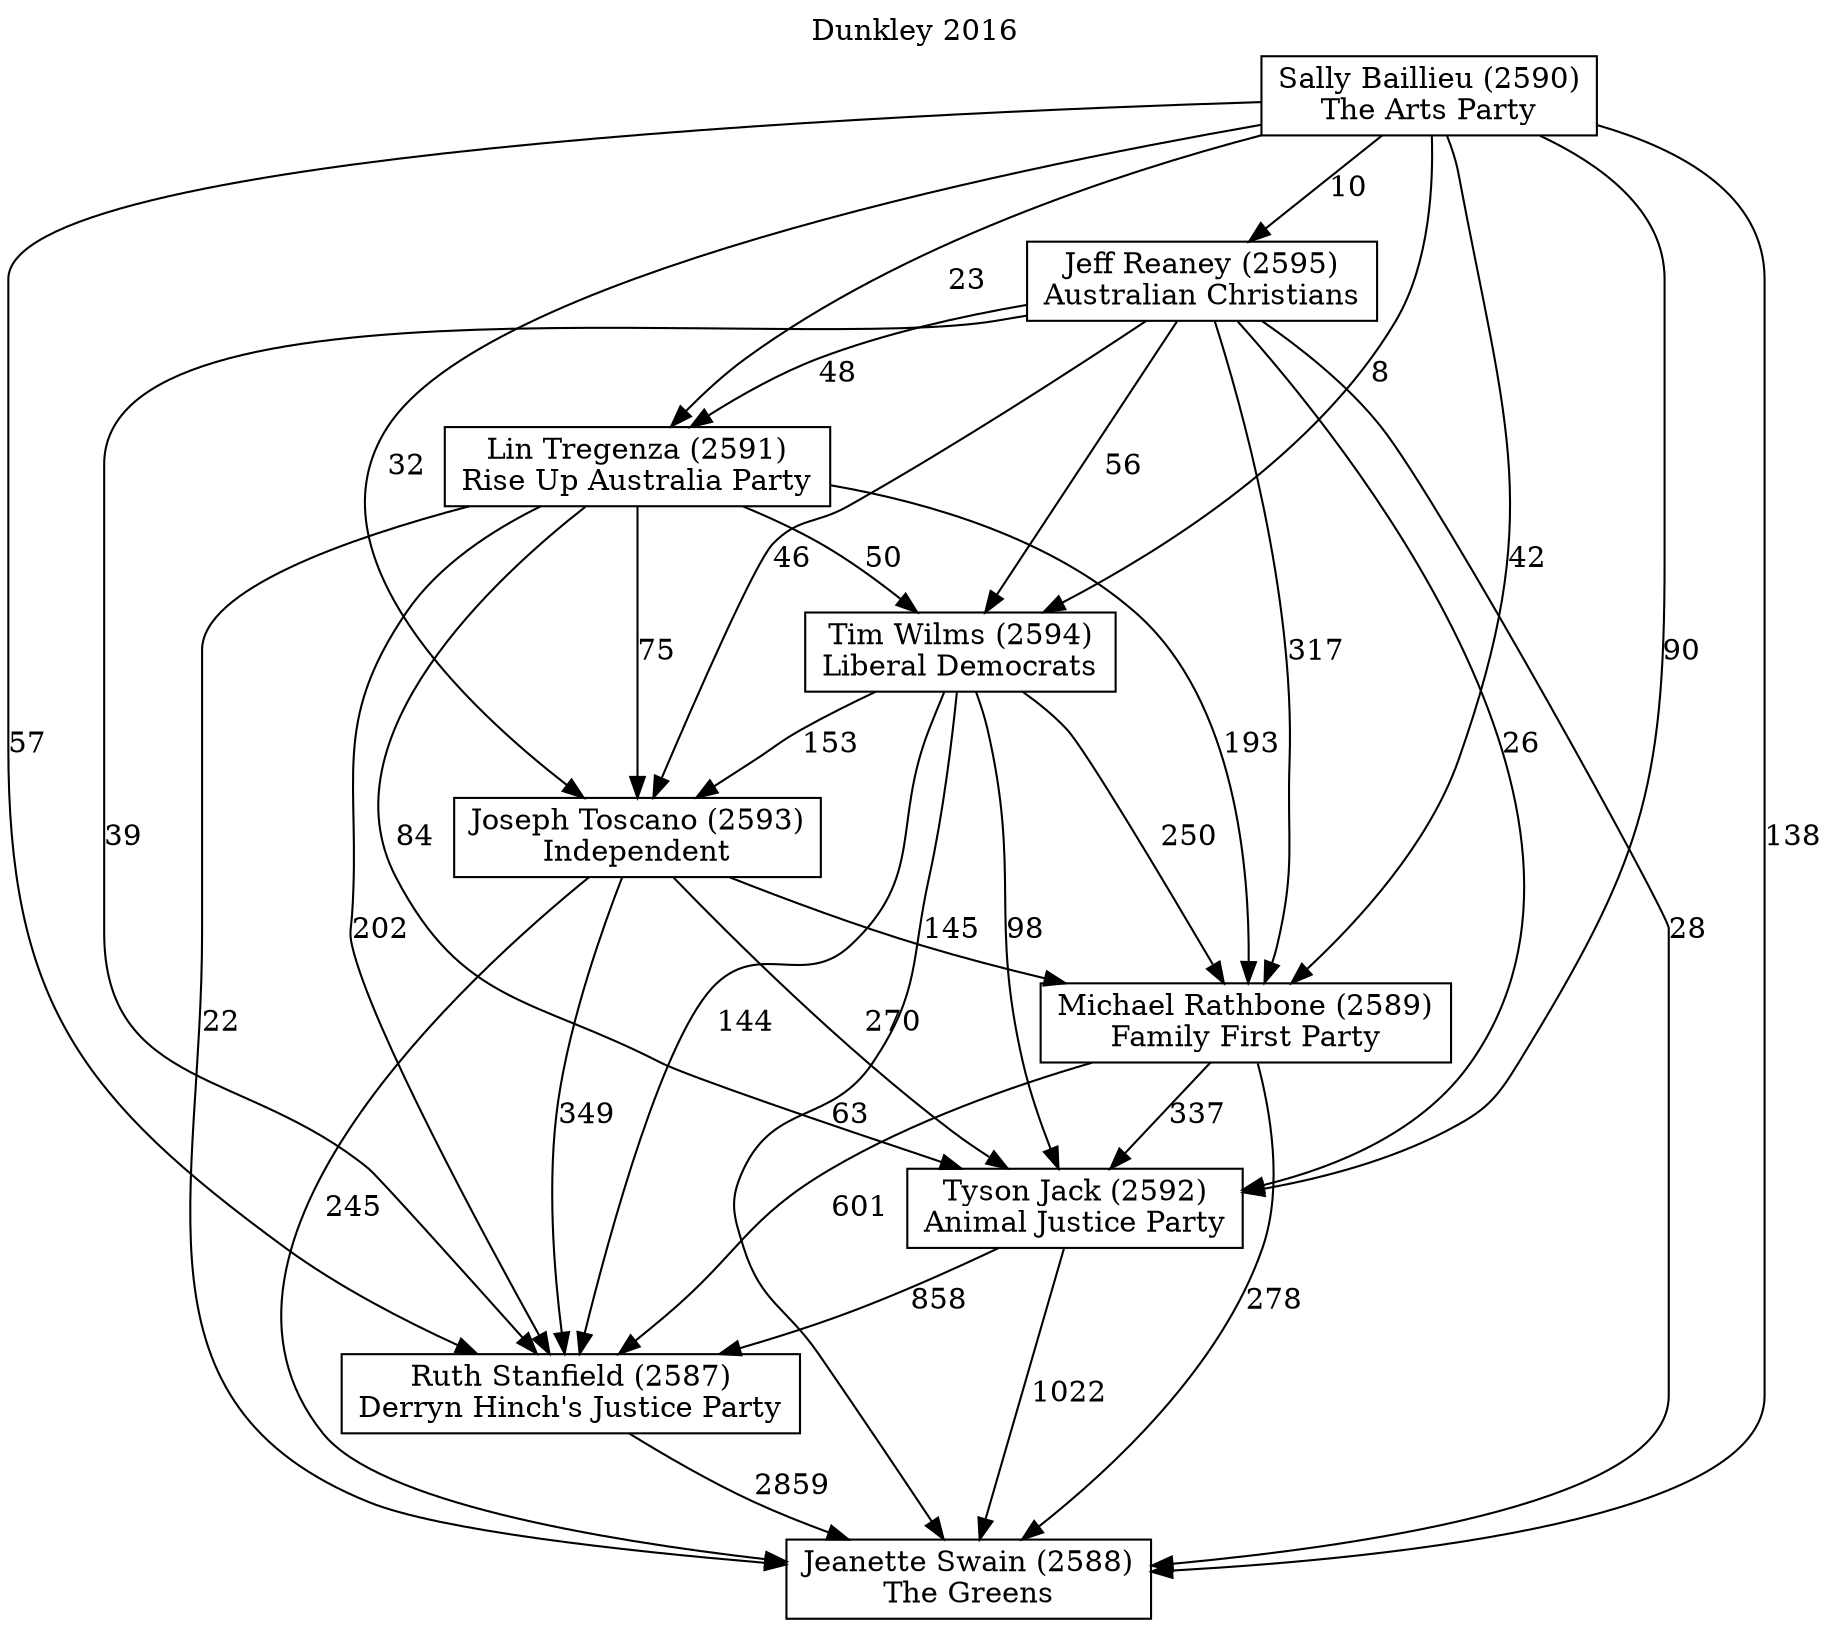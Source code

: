 // House preference flow
digraph "Jeanette Swain (2588)_Dunkley_2016" {
	graph [label="Dunkley 2016" labelloc=t]
	node [shape=box]
	"Jeanette Swain (2588)" [label="Jeanette Swain (2588)
The Greens"]
	"Ruth Stanfield (2587)" [label="Ruth Stanfield (2587)
Derryn Hinch's Justice Party"]
	"Tyson Jack (2592)" [label="Tyson Jack (2592)
Animal Justice Party"]
	"Michael Rathbone (2589)" [label="Michael Rathbone (2589)
Family First Party"]
	"Joseph Toscano (2593)" [label="Joseph Toscano (2593)
Independent"]
	"Tim Wilms (2594)" [label="Tim Wilms (2594)
Liberal Democrats"]
	"Lin Tregenza (2591)" [label="Lin Tregenza (2591)
Rise Up Australia Party"]
	"Jeff Reaney (2595)" [label="Jeff Reaney (2595)
Australian Christians"]
	"Sally Baillieu (2590)" [label="Sally Baillieu (2590)
The Arts Party"]
	"Jeanette Swain (2588)" [label="Jeanette Swain (2588)
The Greens"]
	"Tyson Jack (2592)" [label="Tyson Jack (2592)
Animal Justice Party"]
	"Michael Rathbone (2589)" [label="Michael Rathbone (2589)
Family First Party"]
	"Joseph Toscano (2593)" [label="Joseph Toscano (2593)
Independent"]
	"Tim Wilms (2594)" [label="Tim Wilms (2594)
Liberal Democrats"]
	"Lin Tregenza (2591)" [label="Lin Tregenza (2591)
Rise Up Australia Party"]
	"Jeff Reaney (2595)" [label="Jeff Reaney (2595)
Australian Christians"]
	"Sally Baillieu (2590)" [label="Sally Baillieu (2590)
The Arts Party"]
	"Jeanette Swain (2588)" [label="Jeanette Swain (2588)
The Greens"]
	"Michael Rathbone (2589)" [label="Michael Rathbone (2589)
Family First Party"]
	"Joseph Toscano (2593)" [label="Joseph Toscano (2593)
Independent"]
	"Tim Wilms (2594)" [label="Tim Wilms (2594)
Liberal Democrats"]
	"Lin Tregenza (2591)" [label="Lin Tregenza (2591)
Rise Up Australia Party"]
	"Jeff Reaney (2595)" [label="Jeff Reaney (2595)
Australian Christians"]
	"Sally Baillieu (2590)" [label="Sally Baillieu (2590)
The Arts Party"]
	"Jeanette Swain (2588)" [label="Jeanette Swain (2588)
The Greens"]
	"Joseph Toscano (2593)" [label="Joseph Toscano (2593)
Independent"]
	"Tim Wilms (2594)" [label="Tim Wilms (2594)
Liberal Democrats"]
	"Lin Tregenza (2591)" [label="Lin Tregenza (2591)
Rise Up Australia Party"]
	"Jeff Reaney (2595)" [label="Jeff Reaney (2595)
Australian Christians"]
	"Sally Baillieu (2590)" [label="Sally Baillieu (2590)
The Arts Party"]
	"Jeanette Swain (2588)" [label="Jeanette Swain (2588)
The Greens"]
	"Tim Wilms (2594)" [label="Tim Wilms (2594)
Liberal Democrats"]
	"Lin Tregenza (2591)" [label="Lin Tregenza (2591)
Rise Up Australia Party"]
	"Jeff Reaney (2595)" [label="Jeff Reaney (2595)
Australian Christians"]
	"Sally Baillieu (2590)" [label="Sally Baillieu (2590)
The Arts Party"]
	"Jeanette Swain (2588)" [label="Jeanette Swain (2588)
The Greens"]
	"Lin Tregenza (2591)" [label="Lin Tregenza (2591)
Rise Up Australia Party"]
	"Jeff Reaney (2595)" [label="Jeff Reaney (2595)
Australian Christians"]
	"Sally Baillieu (2590)" [label="Sally Baillieu (2590)
The Arts Party"]
	"Jeanette Swain (2588)" [label="Jeanette Swain (2588)
The Greens"]
	"Jeff Reaney (2595)" [label="Jeff Reaney (2595)
Australian Christians"]
	"Sally Baillieu (2590)" [label="Sally Baillieu (2590)
The Arts Party"]
	"Jeanette Swain (2588)" [label="Jeanette Swain (2588)
The Greens"]
	"Sally Baillieu (2590)" [label="Sally Baillieu (2590)
The Arts Party"]
	"Sally Baillieu (2590)" [label="Sally Baillieu (2590)
The Arts Party"]
	"Jeff Reaney (2595)" [label="Jeff Reaney (2595)
Australian Christians"]
	"Sally Baillieu (2590)" [label="Sally Baillieu (2590)
The Arts Party"]
	"Sally Baillieu (2590)" [label="Sally Baillieu (2590)
The Arts Party"]
	"Lin Tregenza (2591)" [label="Lin Tregenza (2591)
Rise Up Australia Party"]
	"Jeff Reaney (2595)" [label="Jeff Reaney (2595)
Australian Christians"]
	"Sally Baillieu (2590)" [label="Sally Baillieu (2590)
The Arts Party"]
	"Lin Tregenza (2591)" [label="Lin Tregenza (2591)
Rise Up Australia Party"]
	"Sally Baillieu (2590)" [label="Sally Baillieu (2590)
The Arts Party"]
	"Sally Baillieu (2590)" [label="Sally Baillieu (2590)
The Arts Party"]
	"Jeff Reaney (2595)" [label="Jeff Reaney (2595)
Australian Christians"]
	"Sally Baillieu (2590)" [label="Sally Baillieu (2590)
The Arts Party"]
	"Sally Baillieu (2590)" [label="Sally Baillieu (2590)
The Arts Party"]
	"Tim Wilms (2594)" [label="Tim Wilms (2594)
Liberal Democrats"]
	"Lin Tregenza (2591)" [label="Lin Tregenza (2591)
Rise Up Australia Party"]
	"Jeff Reaney (2595)" [label="Jeff Reaney (2595)
Australian Christians"]
	"Sally Baillieu (2590)" [label="Sally Baillieu (2590)
The Arts Party"]
	"Tim Wilms (2594)" [label="Tim Wilms (2594)
Liberal Democrats"]
	"Jeff Reaney (2595)" [label="Jeff Reaney (2595)
Australian Christians"]
	"Sally Baillieu (2590)" [label="Sally Baillieu (2590)
The Arts Party"]
	"Tim Wilms (2594)" [label="Tim Wilms (2594)
Liberal Democrats"]
	"Sally Baillieu (2590)" [label="Sally Baillieu (2590)
The Arts Party"]
	"Sally Baillieu (2590)" [label="Sally Baillieu (2590)
The Arts Party"]
	"Jeff Reaney (2595)" [label="Jeff Reaney (2595)
Australian Christians"]
	"Sally Baillieu (2590)" [label="Sally Baillieu (2590)
The Arts Party"]
	"Sally Baillieu (2590)" [label="Sally Baillieu (2590)
The Arts Party"]
	"Lin Tregenza (2591)" [label="Lin Tregenza (2591)
Rise Up Australia Party"]
	"Jeff Reaney (2595)" [label="Jeff Reaney (2595)
Australian Christians"]
	"Sally Baillieu (2590)" [label="Sally Baillieu (2590)
The Arts Party"]
	"Lin Tregenza (2591)" [label="Lin Tregenza (2591)
Rise Up Australia Party"]
	"Sally Baillieu (2590)" [label="Sally Baillieu (2590)
The Arts Party"]
	"Sally Baillieu (2590)" [label="Sally Baillieu (2590)
The Arts Party"]
	"Jeff Reaney (2595)" [label="Jeff Reaney (2595)
Australian Christians"]
	"Sally Baillieu (2590)" [label="Sally Baillieu (2590)
The Arts Party"]
	"Sally Baillieu (2590)" [label="Sally Baillieu (2590)
The Arts Party"]
	"Joseph Toscano (2593)" [label="Joseph Toscano (2593)
Independent"]
	"Tim Wilms (2594)" [label="Tim Wilms (2594)
Liberal Democrats"]
	"Lin Tregenza (2591)" [label="Lin Tregenza (2591)
Rise Up Australia Party"]
	"Jeff Reaney (2595)" [label="Jeff Reaney (2595)
Australian Christians"]
	"Sally Baillieu (2590)" [label="Sally Baillieu (2590)
The Arts Party"]
	"Joseph Toscano (2593)" [label="Joseph Toscano (2593)
Independent"]
	"Lin Tregenza (2591)" [label="Lin Tregenza (2591)
Rise Up Australia Party"]
	"Jeff Reaney (2595)" [label="Jeff Reaney (2595)
Australian Christians"]
	"Sally Baillieu (2590)" [label="Sally Baillieu (2590)
The Arts Party"]
	"Joseph Toscano (2593)" [label="Joseph Toscano (2593)
Independent"]
	"Jeff Reaney (2595)" [label="Jeff Reaney (2595)
Australian Christians"]
	"Sally Baillieu (2590)" [label="Sally Baillieu (2590)
The Arts Party"]
	"Joseph Toscano (2593)" [label="Joseph Toscano (2593)
Independent"]
	"Sally Baillieu (2590)" [label="Sally Baillieu (2590)
The Arts Party"]
	"Sally Baillieu (2590)" [label="Sally Baillieu (2590)
The Arts Party"]
	"Jeff Reaney (2595)" [label="Jeff Reaney (2595)
Australian Christians"]
	"Sally Baillieu (2590)" [label="Sally Baillieu (2590)
The Arts Party"]
	"Sally Baillieu (2590)" [label="Sally Baillieu (2590)
The Arts Party"]
	"Lin Tregenza (2591)" [label="Lin Tregenza (2591)
Rise Up Australia Party"]
	"Jeff Reaney (2595)" [label="Jeff Reaney (2595)
Australian Christians"]
	"Sally Baillieu (2590)" [label="Sally Baillieu (2590)
The Arts Party"]
	"Lin Tregenza (2591)" [label="Lin Tregenza (2591)
Rise Up Australia Party"]
	"Sally Baillieu (2590)" [label="Sally Baillieu (2590)
The Arts Party"]
	"Sally Baillieu (2590)" [label="Sally Baillieu (2590)
The Arts Party"]
	"Jeff Reaney (2595)" [label="Jeff Reaney (2595)
Australian Christians"]
	"Sally Baillieu (2590)" [label="Sally Baillieu (2590)
The Arts Party"]
	"Sally Baillieu (2590)" [label="Sally Baillieu (2590)
The Arts Party"]
	"Tim Wilms (2594)" [label="Tim Wilms (2594)
Liberal Democrats"]
	"Lin Tregenza (2591)" [label="Lin Tregenza (2591)
Rise Up Australia Party"]
	"Jeff Reaney (2595)" [label="Jeff Reaney (2595)
Australian Christians"]
	"Sally Baillieu (2590)" [label="Sally Baillieu (2590)
The Arts Party"]
	"Tim Wilms (2594)" [label="Tim Wilms (2594)
Liberal Democrats"]
	"Jeff Reaney (2595)" [label="Jeff Reaney (2595)
Australian Christians"]
	"Sally Baillieu (2590)" [label="Sally Baillieu (2590)
The Arts Party"]
	"Tim Wilms (2594)" [label="Tim Wilms (2594)
Liberal Democrats"]
	"Sally Baillieu (2590)" [label="Sally Baillieu (2590)
The Arts Party"]
	"Sally Baillieu (2590)" [label="Sally Baillieu (2590)
The Arts Party"]
	"Jeff Reaney (2595)" [label="Jeff Reaney (2595)
Australian Christians"]
	"Sally Baillieu (2590)" [label="Sally Baillieu (2590)
The Arts Party"]
	"Sally Baillieu (2590)" [label="Sally Baillieu (2590)
The Arts Party"]
	"Lin Tregenza (2591)" [label="Lin Tregenza (2591)
Rise Up Australia Party"]
	"Jeff Reaney (2595)" [label="Jeff Reaney (2595)
Australian Christians"]
	"Sally Baillieu (2590)" [label="Sally Baillieu (2590)
The Arts Party"]
	"Lin Tregenza (2591)" [label="Lin Tregenza (2591)
Rise Up Australia Party"]
	"Sally Baillieu (2590)" [label="Sally Baillieu (2590)
The Arts Party"]
	"Sally Baillieu (2590)" [label="Sally Baillieu (2590)
The Arts Party"]
	"Jeff Reaney (2595)" [label="Jeff Reaney (2595)
Australian Christians"]
	"Sally Baillieu (2590)" [label="Sally Baillieu (2590)
The Arts Party"]
	"Sally Baillieu (2590)" [label="Sally Baillieu (2590)
The Arts Party"]
	"Michael Rathbone (2589)" [label="Michael Rathbone (2589)
Family First Party"]
	"Joseph Toscano (2593)" [label="Joseph Toscano (2593)
Independent"]
	"Tim Wilms (2594)" [label="Tim Wilms (2594)
Liberal Democrats"]
	"Lin Tregenza (2591)" [label="Lin Tregenza (2591)
Rise Up Australia Party"]
	"Jeff Reaney (2595)" [label="Jeff Reaney (2595)
Australian Christians"]
	"Sally Baillieu (2590)" [label="Sally Baillieu (2590)
The Arts Party"]
	"Michael Rathbone (2589)" [label="Michael Rathbone (2589)
Family First Party"]
	"Tim Wilms (2594)" [label="Tim Wilms (2594)
Liberal Democrats"]
	"Lin Tregenza (2591)" [label="Lin Tregenza (2591)
Rise Up Australia Party"]
	"Jeff Reaney (2595)" [label="Jeff Reaney (2595)
Australian Christians"]
	"Sally Baillieu (2590)" [label="Sally Baillieu (2590)
The Arts Party"]
	"Michael Rathbone (2589)" [label="Michael Rathbone (2589)
Family First Party"]
	"Lin Tregenza (2591)" [label="Lin Tregenza (2591)
Rise Up Australia Party"]
	"Jeff Reaney (2595)" [label="Jeff Reaney (2595)
Australian Christians"]
	"Sally Baillieu (2590)" [label="Sally Baillieu (2590)
The Arts Party"]
	"Michael Rathbone (2589)" [label="Michael Rathbone (2589)
Family First Party"]
	"Jeff Reaney (2595)" [label="Jeff Reaney (2595)
Australian Christians"]
	"Sally Baillieu (2590)" [label="Sally Baillieu (2590)
The Arts Party"]
	"Michael Rathbone (2589)" [label="Michael Rathbone (2589)
Family First Party"]
	"Sally Baillieu (2590)" [label="Sally Baillieu (2590)
The Arts Party"]
	"Sally Baillieu (2590)" [label="Sally Baillieu (2590)
The Arts Party"]
	"Jeff Reaney (2595)" [label="Jeff Reaney (2595)
Australian Christians"]
	"Sally Baillieu (2590)" [label="Sally Baillieu (2590)
The Arts Party"]
	"Sally Baillieu (2590)" [label="Sally Baillieu (2590)
The Arts Party"]
	"Lin Tregenza (2591)" [label="Lin Tregenza (2591)
Rise Up Australia Party"]
	"Jeff Reaney (2595)" [label="Jeff Reaney (2595)
Australian Christians"]
	"Sally Baillieu (2590)" [label="Sally Baillieu (2590)
The Arts Party"]
	"Lin Tregenza (2591)" [label="Lin Tregenza (2591)
Rise Up Australia Party"]
	"Sally Baillieu (2590)" [label="Sally Baillieu (2590)
The Arts Party"]
	"Sally Baillieu (2590)" [label="Sally Baillieu (2590)
The Arts Party"]
	"Jeff Reaney (2595)" [label="Jeff Reaney (2595)
Australian Christians"]
	"Sally Baillieu (2590)" [label="Sally Baillieu (2590)
The Arts Party"]
	"Sally Baillieu (2590)" [label="Sally Baillieu (2590)
The Arts Party"]
	"Tim Wilms (2594)" [label="Tim Wilms (2594)
Liberal Democrats"]
	"Lin Tregenza (2591)" [label="Lin Tregenza (2591)
Rise Up Australia Party"]
	"Jeff Reaney (2595)" [label="Jeff Reaney (2595)
Australian Christians"]
	"Sally Baillieu (2590)" [label="Sally Baillieu (2590)
The Arts Party"]
	"Tim Wilms (2594)" [label="Tim Wilms (2594)
Liberal Democrats"]
	"Jeff Reaney (2595)" [label="Jeff Reaney (2595)
Australian Christians"]
	"Sally Baillieu (2590)" [label="Sally Baillieu (2590)
The Arts Party"]
	"Tim Wilms (2594)" [label="Tim Wilms (2594)
Liberal Democrats"]
	"Sally Baillieu (2590)" [label="Sally Baillieu (2590)
The Arts Party"]
	"Sally Baillieu (2590)" [label="Sally Baillieu (2590)
The Arts Party"]
	"Jeff Reaney (2595)" [label="Jeff Reaney (2595)
Australian Christians"]
	"Sally Baillieu (2590)" [label="Sally Baillieu (2590)
The Arts Party"]
	"Sally Baillieu (2590)" [label="Sally Baillieu (2590)
The Arts Party"]
	"Lin Tregenza (2591)" [label="Lin Tregenza (2591)
Rise Up Australia Party"]
	"Jeff Reaney (2595)" [label="Jeff Reaney (2595)
Australian Christians"]
	"Sally Baillieu (2590)" [label="Sally Baillieu (2590)
The Arts Party"]
	"Lin Tregenza (2591)" [label="Lin Tregenza (2591)
Rise Up Australia Party"]
	"Sally Baillieu (2590)" [label="Sally Baillieu (2590)
The Arts Party"]
	"Sally Baillieu (2590)" [label="Sally Baillieu (2590)
The Arts Party"]
	"Jeff Reaney (2595)" [label="Jeff Reaney (2595)
Australian Christians"]
	"Sally Baillieu (2590)" [label="Sally Baillieu (2590)
The Arts Party"]
	"Sally Baillieu (2590)" [label="Sally Baillieu (2590)
The Arts Party"]
	"Joseph Toscano (2593)" [label="Joseph Toscano (2593)
Independent"]
	"Tim Wilms (2594)" [label="Tim Wilms (2594)
Liberal Democrats"]
	"Lin Tregenza (2591)" [label="Lin Tregenza (2591)
Rise Up Australia Party"]
	"Jeff Reaney (2595)" [label="Jeff Reaney (2595)
Australian Christians"]
	"Sally Baillieu (2590)" [label="Sally Baillieu (2590)
The Arts Party"]
	"Joseph Toscano (2593)" [label="Joseph Toscano (2593)
Independent"]
	"Lin Tregenza (2591)" [label="Lin Tregenza (2591)
Rise Up Australia Party"]
	"Jeff Reaney (2595)" [label="Jeff Reaney (2595)
Australian Christians"]
	"Sally Baillieu (2590)" [label="Sally Baillieu (2590)
The Arts Party"]
	"Joseph Toscano (2593)" [label="Joseph Toscano (2593)
Independent"]
	"Jeff Reaney (2595)" [label="Jeff Reaney (2595)
Australian Christians"]
	"Sally Baillieu (2590)" [label="Sally Baillieu (2590)
The Arts Party"]
	"Joseph Toscano (2593)" [label="Joseph Toscano (2593)
Independent"]
	"Sally Baillieu (2590)" [label="Sally Baillieu (2590)
The Arts Party"]
	"Sally Baillieu (2590)" [label="Sally Baillieu (2590)
The Arts Party"]
	"Jeff Reaney (2595)" [label="Jeff Reaney (2595)
Australian Christians"]
	"Sally Baillieu (2590)" [label="Sally Baillieu (2590)
The Arts Party"]
	"Sally Baillieu (2590)" [label="Sally Baillieu (2590)
The Arts Party"]
	"Lin Tregenza (2591)" [label="Lin Tregenza (2591)
Rise Up Australia Party"]
	"Jeff Reaney (2595)" [label="Jeff Reaney (2595)
Australian Christians"]
	"Sally Baillieu (2590)" [label="Sally Baillieu (2590)
The Arts Party"]
	"Lin Tregenza (2591)" [label="Lin Tregenza (2591)
Rise Up Australia Party"]
	"Sally Baillieu (2590)" [label="Sally Baillieu (2590)
The Arts Party"]
	"Sally Baillieu (2590)" [label="Sally Baillieu (2590)
The Arts Party"]
	"Jeff Reaney (2595)" [label="Jeff Reaney (2595)
Australian Christians"]
	"Sally Baillieu (2590)" [label="Sally Baillieu (2590)
The Arts Party"]
	"Sally Baillieu (2590)" [label="Sally Baillieu (2590)
The Arts Party"]
	"Tim Wilms (2594)" [label="Tim Wilms (2594)
Liberal Democrats"]
	"Lin Tregenza (2591)" [label="Lin Tregenza (2591)
Rise Up Australia Party"]
	"Jeff Reaney (2595)" [label="Jeff Reaney (2595)
Australian Christians"]
	"Sally Baillieu (2590)" [label="Sally Baillieu (2590)
The Arts Party"]
	"Tim Wilms (2594)" [label="Tim Wilms (2594)
Liberal Democrats"]
	"Jeff Reaney (2595)" [label="Jeff Reaney (2595)
Australian Christians"]
	"Sally Baillieu (2590)" [label="Sally Baillieu (2590)
The Arts Party"]
	"Tim Wilms (2594)" [label="Tim Wilms (2594)
Liberal Democrats"]
	"Sally Baillieu (2590)" [label="Sally Baillieu (2590)
The Arts Party"]
	"Sally Baillieu (2590)" [label="Sally Baillieu (2590)
The Arts Party"]
	"Jeff Reaney (2595)" [label="Jeff Reaney (2595)
Australian Christians"]
	"Sally Baillieu (2590)" [label="Sally Baillieu (2590)
The Arts Party"]
	"Sally Baillieu (2590)" [label="Sally Baillieu (2590)
The Arts Party"]
	"Lin Tregenza (2591)" [label="Lin Tregenza (2591)
Rise Up Australia Party"]
	"Jeff Reaney (2595)" [label="Jeff Reaney (2595)
Australian Christians"]
	"Sally Baillieu (2590)" [label="Sally Baillieu (2590)
The Arts Party"]
	"Lin Tregenza (2591)" [label="Lin Tregenza (2591)
Rise Up Australia Party"]
	"Sally Baillieu (2590)" [label="Sally Baillieu (2590)
The Arts Party"]
	"Sally Baillieu (2590)" [label="Sally Baillieu (2590)
The Arts Party"]
	"Jeff Reaney (2595)" [label="Jeff Reaney (2595)
Australian Christians"]
	"Sally Baillieu (2590)" [label="Sally Baillieu (2590)
The Arts Party"]
	"Sally Baillieu (2590)" [label="Sally Baillieu (2590)
The Arts Party"]
	"Tyson Jack (2592)" [label="Tyson Jack (2592)
Animal Justice Party"]
	"Michael Rathbone (2589)" [label="Michael Rathbone (2589)
Family First Party"]
	"Joseph Toscano (2593)" [label="Joseph Toscano (2593)
Independent"]
	"Tim Wilms (2594)" [label="Tim Wilms (2594)
Liberal Democrats"]
	"Lin Tregenza (2591)" [label="Lin Tregenza (2591)
Rise Up Australia Party"]
	"Jeff Reaney (2595)" [label="Jeff Reaney (2595)
Australian Christians"]
	"Sally Baillieu (2590)" [label="Sally Baillieu (2590)
The Arts Party"]
	"Tyson Jack (2592)" [label="Tyson Jack (2592)
Animal Justice Party"]
	"Joseph Toscano (2593)" [label="Joseph Toscano (2593)
Independent"]
	"Tim Wilms (2594)" [label="Tim Wilms (2594)
Liberal Democrats"]
	"Lin Tregenza (2591)" [label="Lin Tregenza (2591)
Rise Up Australia Party"]
	"Jeff Reaney (2595)" [label="Jeff Reaney (2595)
Australian Christians"]
	"Sally Baillieu (2590)" [label="Sally Baillieu (2590)
The Arts Party"]
	"Tyson Jack (2592)" [label="Tyson Jack (2592)
Animal Justice Party"]
	"Tim Wilms (2594)" [label="Tim Wilms (2594)
Liberal Democrats"]
	"Lin Tregenza (2591)" [label="Lin Tregenza (2591)
Rise Up Australia Party"]
	"Jeff Reaney (2595)" [label="Jeff Reaney (2595)
Australian Christians"]
	"Sally Baillieu (2590)" [label="Sally Baillieu (2590)
The Arts Party"]
	"Tyson Jack (2592)" [label="Tyson Jack (2592)
Animal Justice Party"]
	"Lin Tregenza (2591)" [label="Lin Tregenza (2591)
Rise Up Australia Party"]
	"Jeff Reaney (2595)" [label="Jeff Reaney (2595)
Australian Christians"]
	"Sally Baillieu (2590)" [label="Sally Baillieu (2590)
The Arts Party"]
	"Tyson Jack (2592)" [label="Tyson Jack (2592)
Animal Justice Party"]
	"Jeff Reaney (2595)" [label="Jeff Reaney (2595)
Australian Christians"]
	"Sally Baillieu (2590)" [label="Sally Baillieu (2590)
The Arts Party"]
	"Tyson Jack (2592)" [label="Tyson Jack (2592)
Animal Justice Party"]
	"Sally Baillieu (2590)" [label="Sally Baillieu (2590)
The Arts Party"]
	"Sally Baillieu (2590)" [label="Sally Baillieu (2590)
The Arts Party"]
	"Jeff Reaney (2595)" [label="Jeff Reaney (2595)
Australian Christians"]
	"Sally Baillieu (2590)" [label="Sally Baillieu (2590)
The Arts Party"]
	"Sally Baillieu (2590)" [label="Sally Baillieu (2590)
The Arts Party"]
	"Lin Tregenza (2591)" [label="Lin Tregenza (2591)
Rise Up Australia Party"]
	"Jeff Reaney (2595)" [label="Jeff Reaney (2595)
Australian Christians"]
	"Sally Baillieu (2590)" [label="Sally Baillieu (2590)
The Arts Party"]
	"Lin Tregenza (2591)" [label="Lin Tregenza (2591)
Rise Up Australia Party"]
	"Sally Baillieu (2590)" [label="Sally Baillieu (2590)
The Arts Party"]
	"Sally Baillieu (2590)" [label="Sally Baillieu (2590)
The Arts Party"]
	"Jeff Reaney (2595)" [label="Jeff Reaney (2595)
Australian Christians"]
	"Sally Baillieu (2590)" [label="Sally Baillieu (2590)
The Arts Party"]
	"Sally Baillieu (2590)" [label="Sally Baillieu (2590)
The Arts Party"]
	"Tim Wilms (2594)" [label="Tim Wilms (2594)
Liberal Democrats"]
	"Lin Tregenza (2591)" [label="Lin Tregenza (2591)
Rise Up Australia Party"]
	"Jeff Reaney (2595)" [label="Jeff Reaney (2595)
Australian Christians"]
	"Sally Baillieu (2590)" [label="Sally Baillieu (2590)
The Arts Party"]
	"Tim Wilms (2594)" [label="Tim Wilms (2594)
Liberal Democrats"]
	"Jeff Reaney (2595)" [label="Jeff Reaney (2595)
Australian Christians"]
	"Sally Baillieu (2590)" [label="Sally Baillieu (2590)
The Arts Party"]
	"Tim Wilms (2594)" [label="Tim Wilms (2594)
Liberal Democrats"]
	"Sally Baillieu (2590)" [label="Sally Baillieu (2590)
The Arts Party"]
	"Sally Baillieu (2590)" [label="Sally Baillieu (2590)
The Arts Party"]
	"Jeff Reaney (2595)" [label="Jeff Reaney (2595)
Australian Christians"]
	"Sally Baillieu (2590)" [label="Sally Baillieu (2590)
The Arts Party"]
	"Sally Baillieu (2590)" [label="Sally Baillieu (2590)
The Arts Party"]
	"Lin Tregenza (2591)" [label="Lin Tregenza (2591)
Rise Up Australia Party"]
	"Jeff Reaney (2595)" [label="Jeff Reaney (2595)
Australian Christians"]
	"Sally Baillieu (2590)" [label="Sally Baillieu (2590)
The Arts Party"]
	"Lin Tregenza (2591)" [label="Lin Tregenza (2591)
Rise Up Australia Party"]
	"Sally Baillieu (2590)" [label="Sally Baillieu (2590)
The Arts Party"]
	"Sally Baillieu (2590)" [label="Sally Baillieu (2590)
The Arts Party"]
	"Jeff Reaney (2595)" [label="Jeff Reaney (2595)
Australian Christians"]
	"Sally Baillieu (2590)" [label="Sally Baillieu (2590)
The Arts Party"]
	"Sally Baillieu (2590)" [label="Sally Baillieu (2590)
The Arts Party"]
	"Joseph Toscano (2593)" [label="Joseph Toscano (2593)
Independent"]
	"Tim Wilms (2594)" [label="Tim Wilms (2594)
Liberal Democrats"]
	"Lin Tregenza (2591)" [label="Lin Tregenza (2591)
Rise Up Australia Party"]
	"Jeff Reaney (2595)" [label="Jeff Reaney (2595)
Australian Christians"]
	"Sally Baillieu (2590)" [label="Sally Baillieu (2590)
The Arts Party"]
	"Joseph Toscano (2593)" [label="Joseph Toscano (2593)
Independent"]
	"Lin Tregenza (2591)" [label="Lin Tregenza (2591)
Rise Up Australia Party"]
	"Jeff Reaney (2595)" [label="Jeff Reaney (2595)
Australian Christians"]
	"Sally Baillieu (2590)" [label="Sally Baillieu (2590)
The Arts Party"]
	"Joseph Toscano (2593)" [label="Joseph Toscano (2593)
Independent"]
	"Jeff Reaney (2595)" [label="Jeff Reaney (2595)
Australian Christians"]
	"Sally Baillieu (2590)" [label="Sally Baillieu (2590)
The Arts Party"]
	"Joseph Toscano (2593)" [label="Joseph Toscano (2593)
Independent"]
	"Sally Baillieu (2590)" [label="Sally Baillieu (2590)
The Arts Party"]
	"Sally Baillieu (2590)" [label="Sally Baillieu (2590)
The Arts Party"]
	"Jeff Reaney (2595)" [label="Jeff Reaney (2595)
Australian Christians"]
	"Sally Baillieu (2590)" [label="Sally Baillieu (2590)
The Arts Party"]
	"Sally Baillieu (2590)" [label="Sally Baillieu (2590)
The Arts Party"]
	"Lin Tregenza (2591)" [label="Lin Tregenza (2591)
Rise Up Australia Party"]
	"Jeff Reaney (2595)" [label="Jeff Reaney (2595)
Australian Christians"]
	"Sally Baillieu (2590)" [label="Sally Baillieu (2590)
The Arts Party"]
	"Lin Tregenza (2591)" [label="Lin Tregenza (2591)
Rise Up Australia Party"]
	"Sally Baillieu (2590)" [label="Sally Baillieu (2590)
The Arts Party"]
	"Sally Baillieu (2590)" [label="Sally Baillieu (2590)
The Arts Party"]
	"Jeff Reaney (2595)" [label="Jeff Reaney (2595)
Australian Christians"]
	"Sally Baillieu (2590)" [label="Sally Baillieu (2590)
The Arts Party"]
	"Sally Baillieu (2590)" [label="Sally Baillieu (2590)
The Arts Party"]
	"Tim Wilms (2594)" [label="Tim Wilms (2594)
Liberal Democrats"]
	"Lin Tregenza (2591)" [label="Lin Tregenza (2591)
Rise Up Australia Party"]
	"Jeff Reaney (2595)" [label="Jeff Reaney (2595)
Australian Christians"]
	"Sally Baillieu (2590)" [label="Sally Baillieu (2590)
The Arts Party"]
	"Tim Wilms (2594)" [label="Tim Wilms (2594)
Liberal Democrats"]
	"Jeff Reaney (2595)" [label="Jeff Reaney (2595)
Australian Christians"]
	"Sally Baillieu (2590)" [label="Sally Baillieu (2590)
The Arts Party"]
	"Tim Wilms (2594)" [label="Tim Wilms (2594)
Liberal Democrats"]
	"Sally Baillieu (2590)" [label="Sally Baillieu (2590)
The Arts Party"]
	"Sally Baillieu (2590)" [label="Sally Baillieu (2590)
The Arts Party"]
	"Jeff Reaney (2595)" [label="Jeff Reaney (2595)
Australian Christians"]
	"Sally Baillieu (2590)" [label="Sally Baillieu (2590)
The Arts Party"]
	"Sally Baillieu (2590)" [label="Sally Baillieu (2590)
The Arts Party"]
	"Lin Tregenza (2591)" [label="Lin Tregenza (2591)
Rise Up Australia Party"]
	"Jeff Reaney (2595)" [label="Jeff Reaney (2595)
Australian Christians"]
	"Sally Baillieu (2590)" [label="Sally Baillieu (2590)
The Arts Party"]
	"Lin Tregenza (2591)" [label="Lin Tregenza (2591)
Rise Up Australia Party"]
	"Sally Baillieu (2590)" [label="Sally Baillieu (2590)
The Arts Party"]
	"Sally Baillieu (2590)" [label="Sally Baillieu (2590)
The Arts Party"]
	"Jeff Reaney (2595)" [label="Jeff Reaney (2595)
Australian Christians"]
	"Sally Baillieu (2590)" [label="Sally Baillieu (2590)
The Arts Party"]
	"Sally Baillieu (2590)" [label="Sally Baillieu (2590)
The Arts Party"]
	"Michael Rathbone (2589)" [label="Michael Rathbone (2589)
Family First Party"]
	"Joseph Toscano (2593)" [label="Joseph Toscano (2593)
Independent"]
	"Tim Wilms (2594)" [label="Tim Wilms (2594)
Liberal Democrats"]
	"Lin Tregenza (2591)" [label="Lin Tregenza (2591)
Rise Up Australia Party"]
	"Jeff Reaney (2595)" [label="Jeff Reaney (2595)
Australian Christians"]
	"Sally Baillieu (2590)" [label="Sally Baillieu (2590)
The Arts Party"]
	"Michael Rathbone (2589)" [label="Michael Rathbone (2589)
Family First Party"]
	"Tim Wilms (2594)" [label="Tim Wilms (2594)
Liberal Democrats"]
	"Lin Tregenza (2591)" [label="Lin Tregenza (2591)
Rise Up Australia Party"]
	"Jeff Reaney (2595)" [label="Jeff Reaney (2595)
Australian Christians"]
	"Sally Baillieu (2590)" [label="Sally Baillieu (2590)
The Arts Party"]
	"Michael Rathbone (2589)" [label="Michael Rathbone (2589)
Family First Party"]
	"Lin Tregenza (2591)" [label="Lin Tregenza (2591)
Rise Up Australia Party"]
	"Jeff Reaney (2595)" [label="Jeff Reaney (2595)
Australian Christians"]
	"Sally Baillieu (2590)" [label="Sally Baillieu (2590)
The Arts Party"]
	"Michael Rathbone (2589)" [label="Michael Rathbone (2589)
Family First Party"]
	"Jeff Reaney (2595)" [label="Jeff Reaney (2595)
Australian Christians"]
	"Sally Baillieu (2590)" [label="Sally Baillieu (2590)
The Arts Party"]
	"Michael Rathbone (2589)" [label="Michael Rathbone (2589)
Family First Party"]
	"Sally Baillieu (2590)" [label="Sally Baillieu (2590)
The Arts Party"]
	"Sally Baillieu (2590)" [label="Sally Baillieu (2590)
The Arts Party"]
	"Jeff Reaney (2595)" [label="Jeff Reaney (2595)
Australian Christians"]
	"Sally Baillieu (2590)" [label="Sally Baillieu (2590)
The Arts Party"]
	"Sally Baillieu (2590)" [label="Sally Baillieu (2590)
The Arts Party"]
	"Lin Tregenza (2591)" [label="Lin Tregenza (2591)
Rise Up Australia Party"]
	"Jeff Reaney (2595)" [label="Jeff Reaney (2595)
Australian Christians"]
	"Sally Baillieu (2590)" [label="Sally Baillieu (2590)
The Arts Party"]
	"Lin Tregenza (2591)" [label="Lin Tregenza (2591)
Rise Up Australia Party"]
	"Sally Baillieu (2590)" [label="Sally Baillieu (2590)
The Arts Party"]
	"Sally Baillieu (2590)" [label="Sally Baillieu (2590)
The Arts Party"]
	"Jeff Reaney (2595)" [label="Jeff Reaney (2595)
Australian Christians"]
	"Sally Baillieu (2590)" [label="Sally Baillieu (2590)
The Arts Party"]
	"Sally Baillieu (2590)" [label="Sally Baillieu (2590)
The Arts Party"]
	"Tim Wilms (2594)" [label="Tim Wilms (2594)
Liberal Democrats"]
	"Lin Tregenza (2591)" [label="Lin Tregenza (2591)
Rise Up Australia Party"]
	"Jeff Reaney (2595)" [label="Jeff Reaney (2595)
Australian Christians"]
	"Sally Baillieu (2590)" [label="Sally Baillieu (2590)
The Arts Party"]
	"Tim Wilms (2594)" [label="Tim Wilms (2594)
Liberal Democrats"]
	"Jeff Reaney (2595)" [label="Jeff Reaney (2595)
Australian Christians"]
	"Sally Baillieu (2590)" [label="Sally Baillieu (2590)
The Arts Party"]
	"Tim Wilms (2594)" [label="Tim Wilms (2594)
Liberal Democrats"]
	"Sally Baillieu (2590)" [label="Sally Baillieu (2590)
The Arts Party"]
	"Sally Baillieu (2590)" [label="Sally Baillieu (2590)
The Arts Party"]
	"Jeff Reaney (2595)" [label="Jeff Reaney (2595)
Australian Christians"]
	"Sally Baillieu (2590)" [label="Sally Baillieu (2590)
The Arts Party"]
	"Sally Baillieu (2590)" [label="Sally Baillieu (2590)
The Arts Party"]
	"Lin Tregenza (2591)" [label="Lin Tregenza (2591)
Rise Up Australia Party"]
	"Jeff Reaney (2595)" [label="Jeff Reaney (2595)
Australian Christians"]
	"Sally Baillieu (2590)" [label="Sally Baillieu (2590)
The Arts Party"]
	"Lin Tregenza (2591)" [label="Lin Tregenza (2591)
Rise Up Australia Party"]
	"Sally Baillieu (2590)" [label="Sally Baillieu (2590)
The Arts Party"]
	"Sally Baillieu (2590)" [label="Sally Baillieu (2590)
The Arts Party"]
	"Jeff Reaney (2595)" [label="Jeff Reaney (2595)
Australian Christians"]
	"Sally Baillieu (2590)" [label="Sally Baillieu (2590)
The Arts Party"]
	"Sally Baillieu (2590)" [label="Sally Baillieu (2590)
The Arts Party"]
	"Joseph Toscano (2593)" [label="Joseph Toscano (2593)
Independent"]
	"Tim Wilms (2594)" [label="Tim Wilms (2594)
Liberal Democrats"]
	"Lin Tregenza (2591)" [label="Lin Tregenza (2591)
Rise Up Australia Party"]
	"Jeff Reaney (2595)" [label="Jeff Reaney (2595)
Australian Christians"]
	"Sally Baillieu (2590)" [label="Sally Baillieu (2590)
The Arts Party"]
	"Joseph Toscano (2593)" [label="Joseph Toscano (2593)
Independent"]
	"Lin Tregenza (2591)" [label="Lin Tregenza (2591)
Rise Up Australia Party"]
	"Jeff Reaney (2595)" [label="Jeff Reaney (2595)
Australian Christians"]
	"Sally Baillieu (2590)" [label="Sally Baillieu (2590)
The Arts Party"]
	"Joseph Toscano (2593)" [label="Joseph Toscano (2593)
Independent"]
	"Jeff Reaney (2595)" [label="Jeff Reaney (2595)
Australian Christians"]
	"Sally Baillieu (2590)" [label="Sally Baillieu (2590)
The Arts Party"]
	"Joseph Toscano (2593)" [label="Joseph Toscano (2593)
Independent"]
	"Sally Baillieu (2590)" [label="Sally Baillieu (2590)
The Arts Party"]
	"Sally Baillieu (2590)" [label="Sally Baillieu (2590)
The Arts Party"]
	"Jeff Reaney (2595)" [label="Jeff Reaney (2595)
Australian Christians"]
	"Sally Baillieu (2590)" [label="Sally Baillieu (2590)
The Arts Party"]
	"Sally Baillieu (2590)" [label="Sally Baillieu (2590)
The Arts Party"]
	"Lin Tregenza (2591)" [label="Lin Tregenza (2591)
Rise Up Australia Party"]
	"Jeff Reaney (2595)" [label="Jeff Reaney (2595)
Australian Christians"]
	"Sally Baillieu (2590)" [label="Sally Baillieu (2590)
The Arts Party"]
	"Lin Tregenza (2591)" [label="Lin Tregenza (2591)
Rise Up Australia Party"]
	"Sally Baillieu (2590)" [label="Sally Baillieu (2590)
The Arts Party"]
	"Sally Baillieu (2590)" [label="Sally Baillieu (2590)
The Arts Party"]
	"Jeff Reaney (2595)" [label="Jeff Reaney (2595)
Australian Christians"]
	"Sally Baillieu (2590)" [label="Sally Baillieu (2590)
The Arts Party"]
	"Sally Baillieu (2590)" [label="Sally Baillieu (2590)
The Arts Party"]
	"Tim Wilms (2594)" [label="Tim Wilms (2594)
Liberal Democrats"]
	"Lin Tregenza (2591)" [label="Lin Tregenza (2591)
Rise Up Australia Party"]
	"Jeff Reaney (2595)" [label="Jeff Reaney (2595)
Australian Christians"]
	"Sally Baillieu (2590)" [label="Sally Baillieu (2590)
The Arts Party"]
	"Tim Wilms (2594)" [label="Tim Wilms (2594)
Liberal Democrats"]
	"Jeff Reaney (2595)" [label="Jeff Reaney (2595)
Australian Christians"]
	"Sally Baillieu (2590)" [label="Sally Baillieu (2590)
The Arts Party"]
	"Tim Wilms (2594)" [label="Tim Wilms (2594)
Liberal Democrats"]
	"Sally Baillieu (2590)" [label="Sally Baillieu (2590)
The Arts Party"]
	"Sally Baillieu (2590)" [label="Sally Baillieu (2590)
The Arts Party"]
	"Jeff Reaney (2595)" [label="Jeff Reaney (2595)
Australian Christians"]
	"Sally Baillieu (2590)" [label="Sally Baillieu (2590)
The Arts Party"]
	"Sally Baillieu (2590)" [label="Sally Baillieu (2590)
The Arts Party"]
	"Lin Tregenza (2591)" [label="Lin Tregenza (2591)
Rise Up Australia Party"]
	"Jeff Reaney (2595)" [label="Jeff Reaney (2595)
Australian Christians"]
	"Sally Baillieu (2590)" [label="Sally Baillieu (2590)
The Arts Party"]
	"Lin Tregenza (2591)" [label="Lin Tregenza (2591)
Rise Up Australia Party"]
	"Sally Baillieu (2590)" [label="Sally Baillieu (2590)
The Arts Party"]
	"Sally Baillieu (2590)" [label="Sally Baillieu (2590)
The Arts Party"]
	"Jeff Reaney (2595)" [label="Jeff Reaney (2595)
Australian Christians"]
	"Sally Baillieu (2590)" [label="Sally Baillieu (2590)
The Arts Party"]
	"Sally Baillieu (2590)" [label="Sally Baillieu (2590)
The Arts Party"]
	"Ruth Stanfield (2587)" [label="Ruth Stanfield (2587)
Derryn Hinch's Justice Party"]
	"Tyson Jack (2592)" [label="Tyson Jack (2592)
Animal Justice Party"]
	"Michael Rathbone (2589)" [label="Michael Rathbone (2589)
Family First Party"]
	"Joseph Toscano (2593)" [label="Joseph Toscano (2593)
Independent"]
	"Tim Wilms (2594)" [label="Tim Wilms (2594)
Liberal Democrats"]
	"Lin Tregenza (2591)" [label="Lin Tregenza (2591)
Rise Up Australia Party"]
	"Jeff Reaney (2595)" [label="Jeff Reaney (2595)
Australian Christians"]
	"Sally Baillieu (2590)" [label="Sally Baillieu (2590)
The Arts Party"]
	"Ruth Stanfield (2587)" [label="Ruth Stanfield (2587)
Derryn Hinch's Justice Party"]
	"Michael Rathbone (2589)" [label="Michael Rathbone (2589)
Family First Party"]
	"Joseph Toscano (2593)" [label="Joseph Toscano (2593)
Independent"]
	"Tim Wilms (2594)" [label="Tim Wilms (2594)
Liberal Democrats"]
	"Lin Tregenza (2591)" [label="Lin Tregenza (2591)
Rise Up Australia Party"]
	"Jeff Reaney (2595)" [label="Jeff Reaney (2595)
Australian Christians"]
	"Sally Baillieu (2590)" [label="Sally Baillieu (2590)
The Arts Party"]
	"Ruth Stanfield (2587)" [label="Ruth Stanfield (2587)
Derryn Hinch's Justice Party"]
	"Joseph Toscano (2593)" [label="Joseph Toscano (2593)
Independent"]
	"Tim Wilms (2594)" [label="Tim Wilms (2594)
Liberal Democrats"]
	"Lin Tregenza (2591)" [label="Lin Tregenza (2591)
Rise Up Australia Party"]
	"Jeff Reaney (2595)" [label="Jeff Reaney (2595)
Australian Christians"]
	"Sally Baillieu (2590)" [label="Sally Baillieu (2590)
The Arts Party"]
	"Ruth Stanfield (2587)" [label="Ruth Stanfield (2587)
Derryn Hinch's Justice Party"]
	"Tim Wilms (2594)" [label="Tim Wilms (2594)
Liberal Democrats"]
	"Lin Tregenza (2591)" [label="Lin Tregenza (2591)
Rise Up Australia Party"]
	"Jeff Reaney (2595)" [label="Jeff Reaney (2595)
Australian Christians"]
	"Sally Baillieu (2590)" [label="Sally Baillieu (2590)
The Arts Party"]
	"Ruth Stanfield (2587)" [label="Ruth Stanfield (2587)
Derryn Hinch's Justice Party"]
	"Lin Tregenza (2591)" [label="Lin Tregenza (2591)
Rise Up Australia Party"]
	"Jeff Reaney (2595)" [label="Jeff Reaney (2595)
Australian Christians"]
	"Sally Baillieu (2590)" [label="Sally Baillieu (2590)
The Arts Party"]
	"Ruth Stanfield (2587)" [label="Ruth Stanfield (2587)
Derryn Hinch's Justice Party"]
	"Jeff Reaney (2595)" [label="Jeff Reaney (2595)
Australian Christians"]
	"Sally Baillieu (2590)" [label="Sally Baillieu (2590)
The Arts Party"]
	"Ruth Stanfield (2587)" [label="Ruth Stanfield (2587)
Derryn Hinch's Justice Party"]
	"Sally Baillieu (2590)" [label="Sally Baillieu (2590)
The Arts Party"]
	"Sally Baillieu (2590)" [label="Sally Baillieu (2590)
The Arts Party"]
	"Jeff Reaney (2595)" [label="Jeff Reaney (2595)
Australian Christians"]
	"Sally Baillieu (2590)" [label="Sally Baillieu (2590)
The Arts Party"]
	"Sally Baillieu (2590)" [label="Sally Baillieu (2590)
The Arts Party"]
	"Lin Tregenza (2591)" [label="Lin Tregenza (2591)
Rise Up Australia Party"]
	"Jeff Reaney (2595)" [label="Jeff Reaney (2595)
Australian Christians"]
	"Sally Baillieu (2590)" [label="Sally Baillieu (2590)
The Arts Party"]
	"Lin Tregenza (2591)" [label="Lin Tregenza (2591)
Rise Up Australia Party"]
	"Sally Baillieu (2590)" [label="Sally Baillieu (2590)
The Arts Party"]
	"Sally Baillieu (2590)" [label="Sally Baillieu (2590)
The Arts Party"]
	"Jeff Reaney (2595)" [label="Jeff Reaney (2595)
Australian Christians"]
	"Sally Baillieu (2590)" [label="Sally Baillieu (2590)
The Arts Party"]
	"Sally Baillieu (2590)" [label="Sally Baillieu (2590)
The Arts Party"]
	"Tim Wilms (2594)" [label="Tim Wilms (2594)
Liberal Democrats"]
	"Lin Tregenza (2591)" [label="Lin Tregenza (2591)
Rise Up Australia Party"]
	"Jeff Reaney (2595)" [label="Jeff Reaney (2595)
Australian Christians"]
	"Sally Baillieu (2590)" [label="Sally Baillieu (2590)
The Arts Party"]
	"Tim Wilms (2594)" [label="Tim Wilms (2594)
Liberal Democrats"]
	"Jeff Reaney (2595)" [label="Jeff Reaney (2595)
Australian Christians"]
	"Sally Baillieu (2590)" [label="Sally Baillieu (2590)
The Arts Party"]
	"Tim Wilms (2594)" [label="Tim Wilms (2594)
Liberal Democrats"]
	"Sally Baillieu (2590)" [label="Sally Baillieu (2590)
The Arts Party"]
	"Sally Baillieu (2590)" [label="Sally Baillieu (2590)
The Arts Party"]
	"Jeff Reaney (2595)" [label="Jeff Reaney (2595)
Australian Christians"]
	"Sally Baillieu (2590)" [label="Sally Baillieu (2590)
The Arts Party"]
	"Sally Baillieu (2590)" [label="Sally Baillieu (2590)
The Arts Party"]
	"Lin Tregenza (2591)" [label="Lin Tregenza (2591)
Rise Up Australia Party"]
	"Jeff Reaney (2595)" [label="Jeff Reaney (2595)
Australian Christians"]
	"Sally Baillieu (2590)" [label="Sally Baillieu (2590)
The Arts Party"]
	"Lin Tregenza (2591)" [label="Lin Tregenza (2591)
Rise Up Australia Party"]
	"Sally Baillieu (2590)" [label="Sally Baillieu (2590)
The Arts Party"]
	"Sally Baillieu (2590)" [label="Sally Baillieu (2590)
The Arts Party"]
	"Jeff Reaney (2595)" [label="Jeff Reaney (2595)
Australian Christians"]
	"Sally Baillieu (2590)" [label="Sally Baillieu (2590)
The Arts Party"]
	"Sally Baillieu (2590)" [label="Sally Baillieu (2590)
The Arts Party"]
	"Joseph Toscano (2593)" [label="Joseph Toscano (2593)
Independent"]
	"Tim Wilms (2594)" [label="Tim Wilms (2594)
Liberal Democrats"]
	"Lin Tregenza (2591)" [label="Lin Tregenza (2591)
Rise Up Australia Party"]
	"Jeff Reaney (2595)" [label="Jeff Reaney (2595)
Australian Christians"]
	"Sally Baillieu (2590)" [label="Sally Baillieu (2590)
The Arts Party"]
	"Joseph Toscano (2593)" [label="Joseph Toscano (2593)
Independent"]
	"Lin Tregenza (2591)" [label="Lin Tregenza (2591)
Rise Up Australia Party"]
	"Jeff Reaney (2595)" [label="Jeff Reaney (2595)
Australian Christians"]
	"Sally Baillieu (2590)" [label="Sally Baillieu (2590)
The Arts Party"]
	"Joseph Toscano (2593)" [label="Joseph Toscano (2593)
Independent"]
	"Jeff Reaney (2595)" [label="Jeff Reaney (2595)
Australian Christians"]
	"Sally Baillieu (2590)" [label="Sally Baillieu (2590)
The Arts Party"]
	"Joseph Toscano (2593)" [label="Joseph Toscano (2593)
Independent"]
	"Sally Baillieu (2590)" [label="Sally Baillieu (2590)
The Arts Party"]
	"Sally Baillieu (2590)" [label="Sally Baillieu (2590)
The Arts Party"]
	"Jeff Reaney (2595)" [label="Jeff Reaney (2595)
Australian Christians"]
	"Sally Baillieu (2590)" [label="Sally Baillieu (2590)
The Arts Party"]
	"Sally Baillieu (2590)" [label="Sally Baillieu (2590)
The Arts Party"]
	"Lin Tregenza (2591)" [label="Lin Tregenza (2591)
Rise Up Australia Party"]
	"Jeff Reaney (2595)" [label="Jeff Reaney (2595)
Australian Christians"]
	"Sally Baillieu (2590)" [label="Sally Baillieu (2590)
The Arts Party"]
	"Lin Tregenza (2591)" [label="Lin Tregenza (2591)
Rise Up Australia Party"]
	"Sally Baillieu (2590)" [label="Sally Baillieu (2590)
The Arts Party"]
	"Sally Baillieu (2590)" [label="Sally Baillieu (2590)
The Arts Party"]
	"Jeff Reaney (2595)" [label="Jeff Reaney (2595)
Australian Christians"]
	"Sally Baillieu (2590)" [label="Sally Baillieu (2590)
The Arts Party"]
	"Sally Baillieu (2590)" [label="Sally Baillieu (2590)
The Arts Party"]
	"Tim Wilms (2594)" [label="Tim Wilms (2594)
Liberal Democrats"]
	"Lin Tregenza (2591)" [label="Lin Tregenza (2591)
Rise Up Australia Party"]
	"Jeff Reaney (2595)" [label="Jeff Reaney (2595)
Australian Christians"]
	"Sally Baillieu (2590)" [label="Sally Baillieu (2590)
The Arts Party"]
	"Tim Wilms (2594)" [label="Tim Wilms (2594)
Liberal Democrats"]
	"Jeff Reaney (2595)" [label="Jeff Reaney (2595)
Australian Christians"]
	"Sally Baillieu (2590)" [label="Sally Baillieu (2590)
The Arts Party"]
	"Tim Wilms (2594)" [label="Tim Wilms (2594)
Liberal Democrats"]
	"Sally Baillieu (2590)" [label="Sally Baillieu (2590)
The Arts Party"]
	"Sally Baillieu (2590)" [label="Sally Baillieu (2590)
The Arts Party"]
	"Jeff Reaney (2595)" [label="Jeff Reaney (2595)
Australian Christians"]
	"Sally Baillieu (2590)" [label="Sally Baillieu (2590)
The Arts Party"]
	"Sally Baillieu (2590)" [label="Sally Baillieu (2590)
The Arts Party"]
	"Lin Tregenza (2591)" [label="Lin Tregenza (2591)
Rise Up Australia Party"]
	"Jeff Reaney (2595)" [label="Jeff Reaney (2595)
Australian Christians"]
	"Sally Baillieu (2590)" [label="Sally Baillieu (2590)
The Arts Party"]
	"Lin Tregenza (2591)" [label="Lin Tregenza (2591)
Rise Up Australia Party"]
	"Sally Baillieu (2590)" [label="Sally Baillieu (2590)
The Arts Party"]
	"Sally Baillieu (2590)" [label="Sally Baillieu (2590)
The Arts Party"]
	"Jeff Reaney (2595)" [label="Jeff Reaney (2595)
Australian Christians"]
	"Sally Baillieu (2590)" [label="Sally Baillieu (2590)
The Arts Party"]
	"Sally Baillieu (2590)" [label="Sally Baillieu (2590)
The Arts Party"]
	"Michael Rathbone (2589)" [label="Michael Rathbone (2589)
Family First Party"]
	"Joseph Toscano (2593)" [label="Joseph Toscano (2593)
Independent"]
	"Tim Wilms (2594)" [label="Tim Wilms (2594)
Liberal Democrats"]
	"Lin Tregenza (2591)" [label="Lin Tregenza (2591)
Rise Up Australia Party"]
	"Jeff Reaney (2595)" [label="Jeff Reaney (2595)
Australian Christians"]
	"Sally Baillieu (2590)" [label="Sally Baillieu (2590)
The Arts Party"]
	"Michael Rathbone (2589)" [label="Michael Rathbone (2589)
Family First Party"]
	"Tim Wilms (2594)" [label="Tim Wilms (2594)
Liberal Democrats"]
	"Lin Tregenza (2591)" [label="Lin Tregenza (2591)
Rise Up Australia Party"]
	"Jeff Reaney (2595)" [label="Jeff Reaney (2595)
Australian Christians"]
	"Sally Baillieu (2590)" [label="Sally Baillieu (2590)
The Arts Party"]
	"Michael Rathbone (2589)" [label="Michael Rathbone (2589)
Family First Party"]
	"Lin Tregenza (2591)" [label="Lin Tregenza (2591)
Rise Up Australia Party"]
	"Jeff Reaney (2595)" [label="Jeff Reaney (2595)
Australian Christians"]
	"Sally Baillieu (2590)" [label="Sally Baillieu (2590)
The Arts Party"]
	"Michael Rathbone (2589)" [label="Michael Rathbone (2589)
Family First Party"]
	"Jeff Reaney (2595)" [label="Jeff Reaney (2595)
Australian Christians"]
	"Sally Baillieu (2590)" [label="Sally Baillieu (2590)
The Arts Party"]
	"Michael Rathbone (2589)" [label="Michael Rathbone (2589)
Family First Party"]
	"Sally Baillieu (2590)" [label="Sally Baillieu (2590)
The Arts Party"]
	"Sally Baillieu (2590)" [label="Sally Baillieu (2590)
The Arts Party"]
	"Jeff Reaney (2595)" [label="Jeff Reaney (2595)
Australian Christians"]
	"Sally Baillieu (2590)" [label="Sally Baillieu (2590)
The Arts Party"]
	"Sally Baillieu (2590)" [label="Sally Baillieu (2590)
The Arts Party"]
	"Lin Tregenza (2591)" [label="Lin Tregenza (2591)
Rise Up Australia Party"]
	"Jeff Reaney (2595)" [label="Jeff Reaney (2595)
Australian Christians"]
	"Sally Baillieu (2590)" [label="Sally Baillieu (2590)
The Arts Party"]
	"Lin Tregenza (2591)" [label="Lin Tregenza (2591)
Rise Up Australia Party"]
	"Sally Baillieu (2590)" [label="Sally Baillieu (2590)
The Arts Party"]
	"Sally Baillieu (2590)" [label="Sally Baillieu (2590)
The Arts Party"]
	"Jeff Reaney (2595)" [label="Jeff Reaney (2595)
Australian Christians"]
	"Sally Baillieu (2590)" [label="Sally Baillieu (2590)
The Arts Party"]
	"Sally Baillieu (2590)" [label="Sally Baillieu (2590)
The Arts Party"]
	"Tim Wilms (2594)" [label="Tim Wilms (2594)
Liberal Democrats"]
	"Lin Tregenza (2591)" [label="Lin Tregenza (2591)
Rise Up Australia Party"]
	"Jeff Reaney (2595)" [label="Jeff Reaney (2595)
Australian Christians"]
	"Sally Baillieu (2590)" [label="Sally Baillieu (2590)
The Arts Party"]
	"Tim Wilms (2594)" [label="Tim Wilms (2594)
Liberal Democrats"]
	"Jeff Reaney (2595)" [label="Jeff Reaney (2595)
Australian Christians"]
	"Sally Baillieu (2590)" [label="Sally Baillieu (2590)
The Arts Party"]
	"Tim Wilms (2594)" [label="Tim Wilms (2594)
Liberal Democrats"]
	"Sally Baillieu (2590)" [label="Sally Baillieu (2590)
The Arts Party"]
	"Sally Baillieu (2590)" [label="Sally Baillieu (2590)
The Arts Party"]
	"Jeff Reaney (2595)" [label="Jeff Reaney (2595)
Australian Christians"]
	"Sally Baillieu (2590)" [label="Sally Baillieu (2590)
The Arts Party"]
	"Sally Baillieu (2590)" [label="Sally Baillieu (2590)
The Arts Party"]
	"Lin Tregenza (2591)" [label="Lin Tregenza (2591)
Rise Up Australia Party"]
	"Jeff Reaney (2595)" [label="Jeff Reaney (2595)
Australian Christians"]
	"Sally Baillieu (2590)" [label="Sally Baillieu (2590)
The Arts Party"]
	"Lin Tregenza (2591)" [label="Lin Tregenza (2591)
Rise Up Australia Party"]
	"Sally Baillieu (2590)" [label="Sally Baillieu (2590)
The Arts Party"]
	"Sally Baillieu (2590)" [label="Sally Baillieu (2590)
The Arts Party"]
	"Jeff Reaney (2595)" [label="Jeff Reaney (2595)
Australian Christians"]
	"Sally Baillieu (2590)" [label="Sally Baillieu (2590)
The Arts Party"]
	"Sally Baillieu (2590)" [label="Sally Baillieu (2590)
The Arts Party"]
	"Joseph Toscano (2593)" [label="Joseph Toscano (2593)
Independent"]
	"Tim Wilms (2594)" [label="Tim Wilms (2594)
Liberal Democrats"]
	"Lin Tregenza (2591)" [label="Lin Tregenza (2591)
Rise Up Australia Party"]
	"Jeff Reaney (2595)" [label="Jeff Reaney (2595)
Australian Christians"]
	"Sally Baillieu (2590)" [label="Sally Baillieu (2590)
The Arts Party"]
	"Joseph Toscano (2593)" [label="Joseph Toscano (2593)
Independent"]
	"Lin Tregenza (2591)" [label="Lin Tregenza (2591)
Rise Up Australia Party"]
	"Jeff Reaney (2595)" [label="Jeff Reaney (2595)
Australian Christians"]
	"Sally Baillieu (2590)" [label="Sally Baillieu (2590)
The Arts Party"]
	"Joseph Toscano (2593)" [label="Joseph Toscano (2593)
Independent"]
	"Jeff Reaney (2595)" [label="Jeff Reaney (2595)
Australian Christians"]
	"Sally Baillieu (2590)" [label="Sally Baillieu (2590)
The Arts Party"]
	"Joseph Toscano (2593)" [label="Joseph Toscano (2593)
Independent"]
	"Sally Baillieu (2590)" [label="Sally Baillieu (2590)
The Arts Party"]
	"Sally Baillieu (2590)" [label="Sally Baillieu (2590)
The Arts Party"]
	"Jeff Reaney (2595)" [label="Jeff Reaney (2595)
Australian Christians"]
	"Sally Baillieu (2590)" [label="Sally Baillieu (2590)
The Arts Party"]
	"Sally Baillieu (2590)" [label="Sally Baillieu (2590)
The Arts Party"]
	"Lin Tregenza (2591)" [label="Lin Tregenza (2591)
Rise Up Australia Party"]
	"Jeff Reaney (2595)" [label="Jeff Reaney (2595)
Australian Christians"]
	"Sally Baillieu (2590)" [label="Sally Baillieu (2590)
The Arts Party"]
	"Lin Tregenza (2591)" [label="Lin Tregenza (2591)
Rise Up Australia Party"]
	"Sally Baillieu (2590)" [label="Sally Baillieu (2590)
The Arts Party"]
	"Sally Baillieu (2590)" [label="Sally Baillieu (2590)
The Arts Party"]
	"Jeff Reaney (2595)" [label="Jeff Reaney (2595)
Australian Christians"]
	"Sally Baillieu (2590)" [label="Sally Baillieu (2590)
The Arts Party"]
	"Sally Baillieu (2590)" [label="Sally Baillieu (2590)
The Arts Party"]
	"Tim Wilms (2594)" [label="Tim Wilms (2594)
Liberal Democrats"]
	"Lin Tregenza (2591)" [label="Lin Tregenza (2591)
Rise Up Australia Party"]
	"Jeff Reaney (2595)" [label="Jeff Reaney (2595)
Australian Christians"]
	"Sally Baillieu (2590)" [label="Sally Baillieu (2590)
The Arts Party"]
	"Tim Wilms (2594)" [label="Tim Wilms (2594)
Liberal Democrats"]
	"Jeff Reaney (2595)" [label="Jeff Reaney (2595)
Australian Christians"]
	"Sally Baillieu (2590)" [label="Sally Baillieu (2590)
The Arts Party"]
	"Tim Wilms (2594)" [label="Tim Wilms (2594)
Liberal Democrats"]
	"Sally Baillieu (2590)" [label="Sally Baillieu (2590)
The Arts Party"]
	"Sally Baillieu (2590)" [label="Sally Baillieu (2590)
The Arts Party"]
	"Jeff Reaney (2595)" [label="Jeff Reaney (2595)
Australian Christians"]
	"Sally Baillieu (2590)" [label="Sally Baillieu (2590)
The Arts Party"]
	"Sally Baillieu (2590)" [label="Sally Baillieu (2590)
The Arts Party"]
	"Lin Tregenza (2591)" [label="Lin Tregenza (2591)
Rise Up Australia Party"]
	"Jeff Reaney (2595)" [label="Jeff Reaney (2595)
Australian Christians"]
	"Sally Baillieu (2590)" [label="Sally Baillieu (2590)
The Arts Party"]
	"Lin Tregenza (2591)" [label="Lin Tregenza (2591)
Rise Up Australia Party"]
	"Sally Baillieu (2590)" [label="Sally Baillieu (2590)
The Arts Party"]
	"Sally Baillieu (2590)" [label="Sally Baillieu (2590)
The Arts Party"]
	"Jeff Reaney (2595)" [label="Jeff Reaney (2595)
Australian Christians"]
	"Sally Baillieu (2590)" [label="Sally Baillieu (2590)
The Arts Party"]
	"Sally Baillieu (2590)" [label="Sally Baillieu (2590)
The Arts Party"]
	"Tyson Jack (2592)" [label="Tyson Jack (2592)
Animal Justice Party"]
	"Michael Rathbone (2589)" [label="Michael Rathbone (2589)
Family First Party"]
	"Joseph Toscano (2593)" [label="Joseph Toscano (2593)
Independent"]
	"Tim Wilms (2594)" [label="Tim Wilms (2594)
Liberal Democrats"]
	"Lin Tregenza (2591)" [label="Lin Tregenza (2591)
Rise Up Australia Party"]
	"Jeff Reaney (2595)" [label="Jeff Reaney (2595)
Australian Christians"]
	"Sally Baillieu (2590)" [label="Sally Baillieu (2590)
The Arts Party"]
	"Tyson Jack (2592)" [label="Tyson Jack (2592)
Animal Justice Party"]
	"Joseph Toscano (2593)" [label="Joseph Toscano (2593)
Independent"]
	"Tim Wilms (2594)" [label="Tim Wilms (2594)
Liberal Democrats"]
	"Lin Tregenza (2591)" [label="Lin Tregenza (2591)
Rise Up Australia Party"]
	"Jeff Reaney (2595)" [label="Jeff Reaney (2595)
Australian Christians"]
	"Sally Baillieu (2590)" [label="Sally Baillieu (2590)
The Arts Party"]
	"Tyson Jack (2592)" [label="Tyson Jack (2592)
Animal Justice Party"]
	"Tim Wilms (2594)" [label="Tim Wilms (2594)
Liberal Democrats"]
	"Lin Tregenza (2591)" [label="Lin Tregenza (2591)
Rise Up Australia Party"]
	"Jeff Reaney (2595)" [label="Jeff Reaney (2595)
Australian Christians"]
	"Sally Baillieu (2590)" [label="Sally Baillieu (2590)
The Arts Party"]
	"Tyson Jack (2592)" [label="Tyson Jack (2592)
Animal Justice Party"]
	"Lin Tregenza (2591)" [label="Lin Tregenza (2591)
Rise Up Australia Party"]
	"Jeff Reaney (2595)" [label="Jeff Reaney (2595)
Australian Christians"]
	"Sally Baillieu (2590)" [label="Sally Baillieu (2590)
The Arts Party"]
	"Tyson Jack (2592)" [label="Tyson Jack (2592)
Animal Justice Party"]
	"Jeff Reaney (2595)" [label="Jeff Reaney (2595)
Australian Christians"]
	"Sally Baillieu (2590)" [label="Sally Baillieu (2590)
The Arts Party"]
	"Tyson Jack (2592)" [label="Tyson Jack (2592)
Animal Justice Party"]
	"Sally Baillieu (2590)" [label="Sally Baillieu (2590)
The Arts Party"]
	"Sally Baillieu (2590)" [label="Sally Baillieu (2590)
The Arts Party"]
	"Jeff Reaney (2595)" [label="Jeff Reaney (2595)
Australian Christians"]
	"Sally Baillieu (2590)" [label="Sally Baillieu (2590)
The Arts Party"]
	"Sally Baillieu (2590)" [label="Sally Baillieu (2590)
The Arts Party"]
	"Lin Tregenza (2591)" [label="Lin Tregenza (2591)
Rise Up Australia Party"]
	"Jeff Reaney (2595)" [label="Jeff Reaney (2595)
Australian Christians"]
	"Sally Baillieu (2590)" [label="Sally Baillieu (2590)
The Arts Party"]
	"Lin Tregenza (2591)" [label="Lin Tregenza (2591)
Rise Up Australia Party"]
	"Sally Baillieu (2590)" [label="Sally Baillieu (2590)
The Arts Party"]
	"Sally Baillieu (2590)" [label="Sally Baillieu (2590)
The Arts Party"]
	"Jeff Reaney (2595)" [label="Jeff Reaney (2595)
Australian Christians"]
	"Sally Baillieu (2590)" [label="Sally Baillieu (2590)
The Arts Party"]
	"Sally Baillieu (2590)" [label="Sally Baillieu (2590)
The Arts Party"]
	"Tim Wilms (2594)" [label="Tim Wilms (2594)
Liberal Democrats"]
	"Lin Tregenza (2591)" [label="Lin Tregenza (2591)
Rise Up Australia Party"]
	"Jeff Reaney (2595)" [label="Jeff Reaney (2595)
Australian Christians"]
	"Sally Baillieu (2590)" [label="Sally Baillieu (2590)
The Arts Party"]
	"Tim Wilms (2594)" [label="Tim Wilms (2594)
Liberal Democrats"]
	"Jeff Reaney (2595)" [label="Jeff Reaney (2595)
Australian Christians"]
	"Sally Baillieu (2590)" [label="Sally Baillieu (2590)
The Arts Party"]
	"Tim Wilms (2594)" [label="Tim Wilms (2594)
Liberal Democrats"]
	"Sally Baillieu (2590)" [label="Sally Baillieu (2590)
The Arts Party"]
	"Sally Baillieu (2590)" [label="Sally Baillieu (2590)
The Arts Party"]
	"Jeff Reaney (2595)" [label="Jeff Reaney (2595)
Australian Christians"]
	"Sally Baillieu (2590)" [label="Sally Baillieu (2590)
The Arts Party"]
	"Sally Baillieu (2590)" [label="Sally Baillieu (2590)
The Arts Party"]
	"Lin Tregenza (2591)" [label="Lin Tregenza (2591)
Rise Up Australia Party"]
	"Jeff Reaney (2595)" [label="Jeff Reaney (2595)
Australian Christians"]
	"Sally Baillieu (2590)" [label="Sally Baillieu (2590)
The Arts Party"]
	"Lin Tregenza (2591)" [label="Lin Tregenza (2591)
Rise Up Australia Party"]
	"Sally Baillieu (2590)" [label="Sally Baillieu (2590)
The Arts Party"]
	"Sally Baillieu (2590)" [label="Sally Baillieu (2590)
The Arts Party"]
	"Jeff Reaney (2595)" [label="Jeff Reaney (2595)
Australian Christians"]
	"Sally Baillieu (2590)" [label="Sally Baillieu (2590)
The Arts Party"]
	"Sally Baillieu (2590)" [label="Sally Baillieu (2590)
The Arts Party"]
	"Joseph Toscano (2593)" [label="Joseph Toscano (2593)
Independent"]
	"Tim Wilms (2594)" [label="Tim Wilms (2594)
Liberal Democrats"]
	"Lin Tregenza (2591)" [label="Lin Tregenza (2591)
Rise Up Australia Party"]
	"Jeff Reaney (2595)" [label="Jeff Reaney (2595)
Australian Christians"]
	"Sally Baillieu (2590)" [label="Sally Baillieu (2590)
The Arts Party"]
	"Joseph Toscano (2593)" [label="Joseph Toscano (2593)
Independent"]
	"Lin Tregenza (2591)" [label="Lin Tregenza (2591)
Rise Up Australia Party"]
	"Jeff Reaney (2595)" [label="Jeff Reaney (2595)
Australian Christians"]
	"Sally Baillieu (2590)" [label="Sally Baillieu (2590)
The Arts Party"]
	"Joseph Toscano (2593)" [label="Joseph Toscano (2593)
Independent"]
	"Jeff Reaney (2595)" [label="Jeff Reaney (2595)
Australian Christians"]
	"Sally Baillieu (2590)" [label="Sally Baillieu (2590)
The Arts Party"]
	"Joseph Toscano (2593)" [label="Joseph Toscano (2593)
Independent"]
	"Sally Baillieu (2590)" [label="Sally Baillieu (2590)
The Arts Party"]
	"Sally Baillieu (2590)" [label="Sally Baillieu (2590)
The Arts Party"]
	"Jeff Reaney (2595)" [label="Jeff Reaney (2595)
Australian Christians"]
	"Sally Baillieu (2590)" [label="Sally Baillieu (2590)
The Arts Party"]
	"Sally Baillieu (2590)" [label="Sally Baillieu (2590)
The Arts Party"]
	"Lin Tregenza (2591)" [label="Lin Tregenza (2591)
Rise Up Australia Party"]
	"Jeff Reaney (2595)" [label="Jeff Reaney (2595)
Australian Christians"]
	"Sally Baillieu (2590)" [label="Sally Baillieu (2590)
The Arts Party"]
	"Lin Tregenza (2591)" [label="Lin Tregenza (2591)
Rise Up Australia Party"]
	"Sally Baillieu (2590)" [label="Sally Baillieu (2590)
The Arts Party"]
	"Sally Baillieu (2590)" [label="Sally Baillieu (2590)
The Arts Party"]
	"Jeff Reaney (2595)" [label="Jeff Reaney (2595)
Australian Christians"]
	"Sally Baillieu (2590)" [label="Sally Baillieu (2590)
The Arts Party"]
	"Sally Baillieu (2590)" [label="Sally Baillieu (2590)
The Arts Party"]
	"Tim Wilms (2594)" [label="Tim Wilms (2594)
Liberal Democrats"]
	"Lin Tregenza (2591)" [label="Lin Tregenza (2591)
Rise Up Australia Party"]
	"Jeff Reaney (2595)" [label="Jeff Reaney (2595)
Australian Christians"]
	"Sally Baillieu (2590)" [label="Sally Baillieu (2590)
The Arts Party"]
	"Tim Wilms (2594)" [label="Tim Wilms (2594)
Liberal Democrats"]
	"Jeff Reaney (2595)" [label="Jeff Reaney (2595)
Australian Christians"]
	"Sally Baillieu (2590)" [label="Sally Baillieu (2590)
The Arts Party"]
	"Tim Wilms (2594)" [label="Tim Wilms (2594)
Liberal Democrats"]
	"Sally Baillieu (2590)" [label="Sally Baillieu (2590)
The Arts Party"]
	"Sally Baillieu (2590)" [label="Sally Baillieu (2590)
The Arts Party"]
	"Jeff Reaney (2595)" [label="Jeff Reaney (2595)
Australian Christians"]
	"Sally Baillieu (2590)" [label="Sally Baillieu (2590)
The Arts Party"]
	"Sally Baillieu (2590)" [label="Sally Baillieu (2590)
The Arts Party"]
	"Lin Tregenza (2591)" [label="Lin Tregenza (2591)
Rise Up Australia Party"]
	"Jeff Reaney (2595)" [label="Jeff Reaney (2595)
Australian Christians"]
	"Sally Baillieu (2590)" [label="Sally Baillieu (2590)
The Arts Party"]
	"Lin Tregenza (2591)" [label="Lin Tregenza (2591)
Rise Up Australia Party"]
	"Sally Baillieu (2590)" [label="Sally Baillieu (2590)
The Arts Party"]
	"Sally Baillieu (2590)" [label="Sally Baillieu (2590)
The Arts Party"]
	"Jeff Reaney (2595)" [label="Jeff Reaney (2595)
Australian Christians"]
	"Sally Baillieu (2590)" [label="Sally Baillieu (2590)
The Arts Party"]
	"Sally Baillieu (2590)" [label="Sally Baillieu (2590)
The Arts Party"]
	"Michael Rathbone (2589)" [label="Michael Rathbone (2589)
Family First Party"]
	"Joseph Toscano (2593)" [label="Joseph Toscano (2593)
Independent"]
	"Tim Wilms (2594)" [label="Tim Wilms (2594)
Liberal Democrats"]
	"Lin Tregenza (2591)" [label="Lin Tregenza (2591)
Rise Up Australia Party"]
	"Jeff Reaney (2595)" [label="Jeff Reaney (2595)
Australian Christians"]
	"Sally Baillieu (2590)" [label="Sally Baillieu (2590)
The Arts Party"]
	"Michael Rathbone (2589)" [label="Michael Rathbone (2589)
Family First Party"]
	"Tim Wilms (2594)" [label="Tim Wilms (2594)
Liberal Democrats"]
	"Lin Tregenza (2591)" [label="Lin Tregenza (2591)
Rise Up Australia Party"]
	"Jeff Reaney (2595)" [label="Jeff Reaney (2595)
Australian Christians"]
	"Sally Baillieu (2590)" [label="Sally Baillieu (2590)
The Arts Party"]
	"Michael Rathbone (2589)" [label="Michael Rathbone (2589)
Family First Party"]
	"Lin Tregenza (2591)" [label="Lin Tregenza (2591)
Rise Up Australia Party"]
	"Jeff Reaney (2595)" [label="Jeff Reaney (2595)
Australian Christians"]
	"Sally Baillieu (2590)" [label="Sally Baillieu (2590)
The Arts Party"]
	"Michael Rathbone (2589)" [label="Michael Rathbone (2589)
Family First Party"]
	"Jeff Reaney (2595)" [label="Jeff Reaney (2595)
Australian Christians"]
	"Sally Baillieu (2590)" [label="Sally Baillieu (2590)
The Arts Party"]
	"Michael Rathbone (2589)" [label="Michael Rathbone (2589)
Family First Party"]
	"Sally Baillieu (2590)" [label="Sally Baillieu (2590)
The Arts Party"]
	"Sally Baillieu (2590)" [label="Sally Baillieu (2590)
The Arts Party"]
	"Jeff Reaney (2595)" [label="Jeff Reaney (2595)
Australian Christians"]
	"Sally Baillieu (2590)" [label="Sally Baillieu (2590)
The Arts Party"]
	"Sally Baillieu (2590)" [label="Sally Baillieu (2590)
The Arts Party"]
	"Lin Tregenza (2591)" [label="Lin Tregenza (2591)
Rise Up Australia Party"]
	"Jeff Reaney (2595)" [label="Jeff Reaney (2595)
Australian Christians"]
	"Sally Baillieu (2590)" [label="Sally Baillieu (2590)
The Arts Party"]
	"Lin Tregenza (2591)" [label="Lin Tregenza (2591)
Rise Up Australia Party"]
	"Sally Baillieu (2590)" [label="Sally Baillieu (2590)
The Arts Party"]
	"Sally Baillieu (2590)" [label="Sally Baillieu (2590)
The Arts Party"]
	"Jeff Reaney (2595)" [label="Jeff Reaney (2595)
Australian Christians"]
	"Sally Baillieu (2590)" [label="Sally Baillieu (2590)
The Arts Party"]
	"Sally Baillieu (2590)" [label="Sally Baillieu (2590)
The Arts Party"]
	"Tim Wilms (2594)" [label="Tim Wilms (2594)
Liberal Democrats"]
	"Lin Tregenza (2591)" [label="Lin Tregenza (2591)
Rise Up Australia Party"]
	"Jeff Reaney (2595)" [label="Jeff Reaney (2595)
Australian Christians"]
	"Sally Baillieu (2590)" [label="Sally Baillieu (2590)
The Arts Party"]
	"Tim Wilms (2594)" [label="Tim Wilms (2594)
Liberal Democrats"]
	"Jeff Reaney (2595)" [label="Jeff Reaney (2595)
Australian Christians"]
	"Sally Baillieu (2590)" [label="Sally Baillieu (2590)
The Arts Party"]
	"Tim Wilms (2594)" [label="Tim Wilms (2594)
Liberal Democrats"]
	"Sally Baillieu (2590)" [label="Sally Baillieu (2590)
The Arts Party"]
	"Sally Baillieu (2590)" [label="Sally Baillieu (2590)
The Arts Party"]
	"Jeff Reaney (2595)" [label="Jeff Reaney (2595)
Australian Christians"]
	"Sally Baillieu (2590)" [label="Sally Baillieu (2590)
The Arts Party"]
	"Sally Baillieu (2590)" [label="Sally Baillieu (2590)
The Arts Party"]
	"Lin Tregenza (2591)" [label="Lin Tregenza (2591)
Rise Up Australia Party"]
	"Jeff Reaney (2595)" [label="Jeff Reaney (2595)
Australian Christians"]
	"Sally Baillieu (2590)" [label="Sally Baillieu (2590)
The Arts Party"]
	"Lin Tregenza (2591)" [label="Lin Tregenza (2591)
Rise Up Australia Party"]
	"Sally Baillieu (2590)" [label="Sally Baillieu (2590)
The Arts Party"]
	"Sally Baillieu (2590)" [label="Sally Baillieu (2590)
The Arts Party"]
	"Jeff Reaney (2595)" [label="Jeff Reaney (2595)
Australian Christians"]
	"Sally Baillieu (2590)" [label="Sally Baillieu (2590)
The Arts Party"]
	"Sally Baillieu (2590)" [label="Sally Baillieu (2590)
The Arts Party"]
	"Joseph Toscano (2593)" [label="Joseph Toscano (2593)
Independent"]
	"Tim Wilms (2594)" [label="Tim Wilms (2594)
Liberal Democrats"]
	"Lin Tregenza (2591)" [label="Lin Tregenza (2591)
Rise Up Australia Party"]
	"Jeff Reaney (2595)" [label="Jeff Reaney (2595)
Australian Christians"]
	"Sally Baillieu (2590)" [label="Sally Baillieu (2590)
The Arts Party"]
	"Joseph Toscano (2593)" [label="Joseph Toscano (2593)
Independent"]
	"Lin Tregenza (2591)" [label="Lin Tregenza (2591)
Rise Up Australia Party"]
	"Jeff Reaney (2595)" [label="Jeff Reaney (2595)
Australian Christians"]
	"Sally Baillieu (2590)" [label="Sally Baillieu (2590)
The Arts Party"]
	"Joseph Toscano (2593)" [label="Joseph Toscano (2593)
Independent"]
	"Jeff Reaney (2595)" [label="Jeff Reaney (2595)
Australian Christians"]
	"Sally Baillieu (2590)" [label="Sally Baillieu (2590)
The Arts Party"]
	"Joseph Toscano (2593)" [label="Joseph Toscano (2593)
Independent"]
	"Sally Baillieu (2590)" [label="Sally Baillieu (2590)
The Arts Party"]
	"Sally Baillieu (2590)" [label="Sally Baillieu (2590)
The Arts Party"]
	"Jeff Reaney (2595)" [label="Jeff Reaney (2595)
Australian Christians"]
	"Sally Baillieu (2590)" [label="Sally Baillieu (2590)
The Arts Party"]
	"Sally Baillieu (2590)" [label="Sally Baillieu (2590)
The Arts Party"]
	"Lin Tregenza (2591)" [label="Lin Tregenza (2591)
Rise Up Australia Party"]
	"Jeff Reaney (2595)" [label="Jeff Reaney (2595)
Australian Christians"]
	"Sally Baillieu (2590)" [label="Sally Baillieu (2590)
The Arts Party"]
	"Lin Tregenza (2591)" [label="Lin Tregenza (2591)
Rise Up Australia Party"]
	"Sally Baillieu (2590)" [label="Sally Baillieu (2590)
The Arts Party"]
	"Sally Baillieu (2590)" [label="Sally Baillieu (2590)
The Arts Party"]
	"Jeff Reaney (2595)" [label="Jeff Reaney (2595)
Australian Christians"]
	"Sally Baillieu (2590)" [label="Sally Baillieu (2590)
The Arts Party"]
	"Sally Baillieu (2590)" [label="Sally Baillieu (2590)
The Arts Party"]
	"Tim Wilms (2594)" [label="Tim Wilms (2594)
Liberal Democrats"]
	"Lin Tregenza (2591)" [label="Lin Tregenza (2591)
Rise Up Australia Party"]
	"Jeff Reaney (2595)" [label="Jeff Reaney (2595)
Australian Christians"]
	"Sally Baillieu (2590)" [label="Sally Baillieu (2590)
The Arts Party"]
	"Tim Wilms (2594)" [label="Tim Wilms (2594)
Liberal Democrats"]
	"Jeff Reaney (2595)" [label="Jeff Reaney (2595)
Australian Christians"]
	"Sally Baillieu (2590)" [label="Sally Baillieu (2590)
The Arts Party"]
	"Tim Wilms (2594)" [label="Tim Wilms (2594)
Liberal Democrats"]
	"Sally Baillieu (2590)" [label="Sally Baillieu (2590)
The Arts Party"]
	"Sally Baillieu (2590)" [label="Sally Baillieu (2590)
The Arts Party"]
	"Jeff Reaney (2595)" [label="Jeff Reaney (2595)
Australian Christians"]
	"Sally Baillieu (2590)" [label="Sally Baillieu (2590)
The Arts Party"]
	"Sally Baillieu (2590)" [label="Sally Baillieu (2590)
The Arts Party"]
	"Lin Tregenza (2591)" [label="Lin Tregenza (2591)
Rise Up Australia Party"]
	"Jeff Reaney (2595)" [label="Jeff Reaney (2595)
Australian Christians"]
	"Sally Baillieu (2590)" [label="Sally Baillieu (2590)
The Arts Party"]
	"Lin Tregenza (2591)" [label="Lin Tregenza (2591)
Rise Up Australia Party"]
	"Sally Baillieu (2590)" [label="Sally Baillieu (2590)
The Arts Party"]
	"Sally Baillieu (2590)" [label="Sally Baillieu (2590)
The Arts Party"]
	"Jeff Reaney (2595)" [label="Jeff Reaney (2595)
Australian Christians"]
	"Sally Baillieu (2590)" [label="Sally Baillieu (2590)
The Arts Party"]
	"Sally Baillieu (2590)" [label="Sally Baillieu (2590)
The Arts Party"]
	"Ruth Stanfield (2587)" -> "Jeanette Swain (2588)" [label=2859]
	"Tyson Jack (2592)" -> "Ruth Stanfield (2587)" [label=858]
	"Michael Rathbone (2589)" -> "Tyson Jack (2592)" [label=337]
	"Joseph Toscano (2593)" -> "Michael Rathbone (2589)" [label=145]
	"Tim Wilms (2594)" -> "Joseph Toscano (2593)" [label=153]
	"Lin Tregenza (2591)" -> "Tim Wilms (2594)" [label=50]
	"Jeff Reaney (2595)" -> "Lin Tregenza (2591)" [label=48]
	"Sally Baillieu (2590)" -> "Jeff Reaney (2595)" [label=10]
	"Tyson Jack (2592)" -> "Jeanette Swain (2588)" [label=1022]
	"Michael Rathbone (2589)" -> "Jeanette Swain (2588)" [label=278]
	"Joseph Toscano (2593)" -> "Jeanette Swain (2588)" [label=245]
	"Tim Wilms (2594)" -> "Jeanette Swain (2588)" [label=63]
	"Lin Tregenza (2591)" -> "Jeanette Swain (2588)" [label=22]
	"Jeff Reaney (2595)" -> "Jeanette Swain (2588)" [label=28]
	"Sally Baillieu (2590)" -> "Jeanette Swain (2588)" [label=138]
	"Sally Baillieu (2590)" -> "Lin Tregenza (2591)" [label=23]
	"Jeff Reaney (2595)" -> "Tim Wilms (2594)" [label=56]
	"Sally Baillieu (2590)" -> "Tim Wilms (2594)" [label=8]
	"Lin Tregenza (2591)" -> "Joseph Toscano (2593)" [label=75]
	"Jeff Reaney (2595)" -> "Joseph Toscano (2593)" [label=46]
	"Sally Baillieu (2590)" -> "Joseph Toscano (2593)" [label=32]
	"Tim Wilms (2594)" -> "Michael Rathbone (2589)" [label=250]
	"Lin Tregenza (2591)" -> "Michael Rathbone (2589)" [label=193]
	"Jeff Reaney (2595)" -> "Michael Rathbone (2589)" [label=317]
	"Sally Baillieu (2590)" -> "Michael Rathbone (2589)" [label=42]
	"Joseph Toscano (2593)" -> "Tyson Jack (2592)" [label=270]
	"Tim Wilms (2594)" -> "Tyson Jack (2592)" [label=98]
	"Lin Tregenza (2591)" -> "Tyson Jack (2592)" [label=84]
	"Jeff Reaney (2595)" -> "Tyson Jack (2592)" [label=26]
	"Sally Baillieu (2590)" -> "Tyson Jack (2592)" [label=90]
	"Michael Rathbone (2589)" -> "Ruth Stanfield (2587)" [label=601]
	"Joseph Toscano (2593)" -> "Ruth Stanfield (2587)" [label=349]
	"Tim Wilms (2594)" -> "Ruth Stanfield (2587)" [label=144]
	"Lin Tregenza (2591)" -> "Ruth Stanfield (2587)" [label=202]
	"Jeff Reaney (2595)" -> "Ruth Stanfield (2587)" [label=39]
	"Sally Baillieu (2590)" -> "Ruth Stanfield (2587)" [label=57]
}
